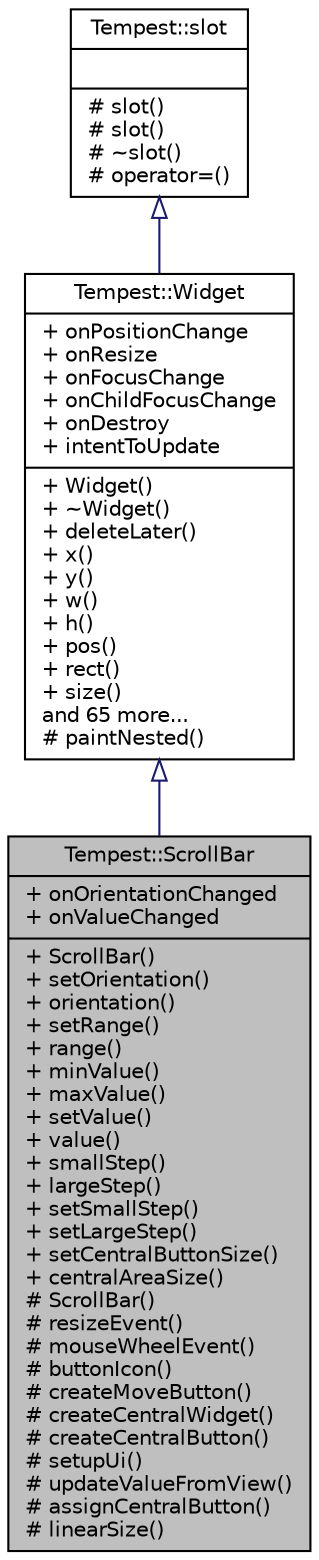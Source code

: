 digraph "Tempest::ScrollBar"
{
  edge [fontname="Helvetica",fontsize="10",labelfontname="Helvetica",labelfontsize="10"];
  node [fontname="Helvetica",fontsize="10",shape=record];
  Node0 [label="{Tempest::ScrollBar\n|+ onOrientationChanged\l+ onValueChanged\l|+ ScrollBar()\l+ setOrientation()\l+ orientation()\l+ setRange()\l+ range()\l+ minValue()\l+ maxValue()\l+ setValue()\l+ value()\l+ smallStep()\l+ largeStep()\l+ setSmallStep()\l+ setLargeStep()\l+ setCentralButtonSize()\l+ centralAreaSize()\l# ScrollBar()\l# resizeEvent()\l# mouseWheelEvent()\l# buttonIcon()\l# createMoveButton()\l# createCentralWidget()\l# createCentralButton()\l# setupUi()\l# updateValueFromView()\l# assignCentralButton()\l# linearSize()\l}",height=0.2,width=0.4,color="black", fillcolor="grey75", style="filled", fontcolor="black"];
  Node1 -> Node0 [dir="back",color="midnightblue",fontsize="10",style="solid",arrowtail="onormal",fontname="Helvetica"];
  Node1 [label="{Tempest::Widget\n|+ onPositionChange\l+ onResize\l+ onFocusChange\l+ onChildFocusChange\l+ onDestroy\l+ intentToUpdate\l|+ Widget()\l+ ~Widget()\l+ deleteLater()\l+ x()\l+ y()\l+ w()\l+ h()\l+ pos()\l+ rect()\l+ size()\land 65 more...\l# paintNested()\l}",height=0.2,width=0.4,color="black", fillcolor="white", style="filled",URL="$class_tempest_1_1_widget.html"];
  Node2 -> Node1 [dir="back",color="midnightblue",fontsize="10",style="solid",arrowtail="onormal",fontname="Helvetica"];
  Node2 [label="{Tempest::slot\n||# slot()\l# slot()\l# ~slot()\l# operator=()\l}",height=0.2,width=0.4,color="black", fillcolor="white", style="filled",URL="$class_tempest_1_1slot.html"];
}

